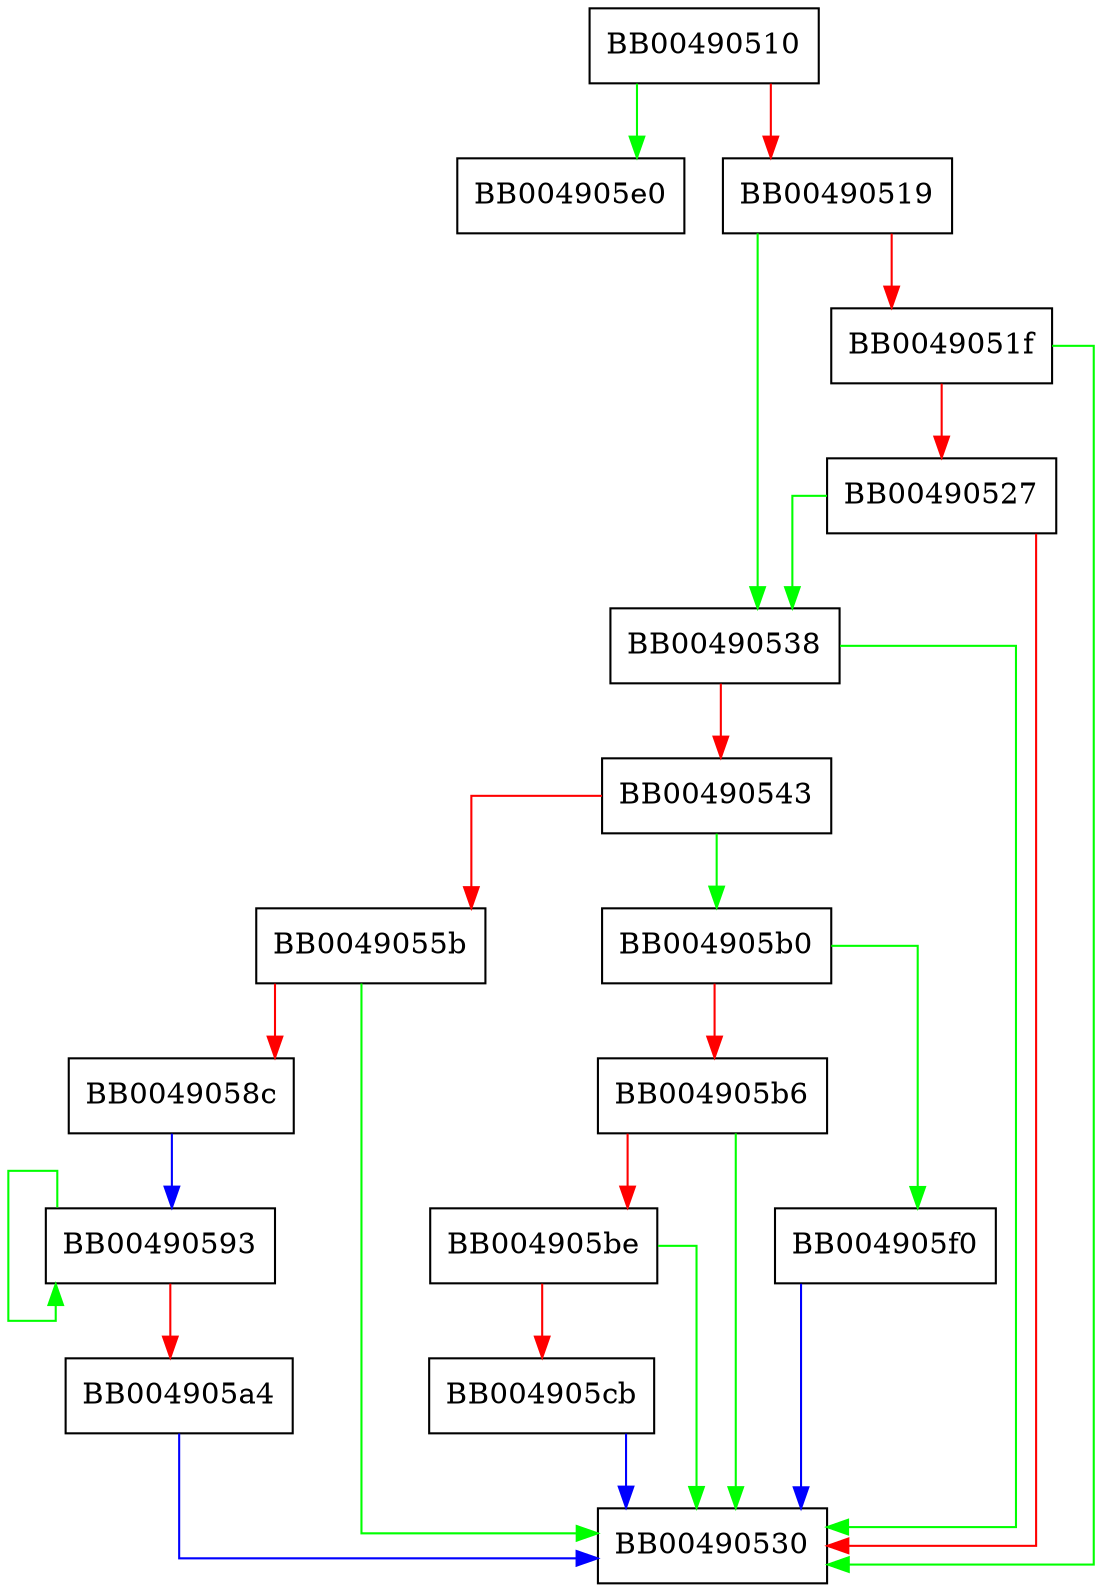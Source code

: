 digraph SSL_get_client_random {
  node [shape="box"];
  graph [splines=ortho];
  BB00490510 -> BB004905e0 [color="green"];
  BB00490510 -> BB00490519 [color="red"];
  BB00490519 -> BB00490538 [color="green"];
  BB00490519 -> BB0049051f [color="red"];
  BB0049051f -> BB00490530 [color="green"];
  BB0049051f -> BB00490527 [color="red"];
  BB00490527 -> BB00490538 [color="green"];
  BB00490527 -> BB00490530 [color="red"];
  BB00490538 -> BB00490530 [color="green"];
  BB00490538 -> BB00490543 [color="red"];
  BB00490543 -> BB004905b0 [color="green"];
  BB00490543 -> BB0049055b [color="red"];
  BB0049055b -> BB00490530 [color="green"];
  BB0049055b -> BB0049058c [color="red"];
  BB0049058c -> BB00490593 [color="blue"];
  BB00490593 -> BB00490593 [color="green"];
  BB00490593 -> BB004905a4 [color="red"];
  BB004905a4 -> BB00490530 [color="blue"];
  BB004905b0 -> BB004905f0 [color="green"];
  BB004905b0 -> BB004905b6 [color="red"];
  BB004905b6 -> BB00490530 [color="green"];
  BB004905b6 -> BB004905be [color="red"];
  BB004905be -> BB00490530 [color="green"];
  BB004905be -> BB004905cb [color="red"];
  BB004905cb -> BB00490530 [color="blue"];
  BB004905f0 -> BB00490530 [color="blue"];
}